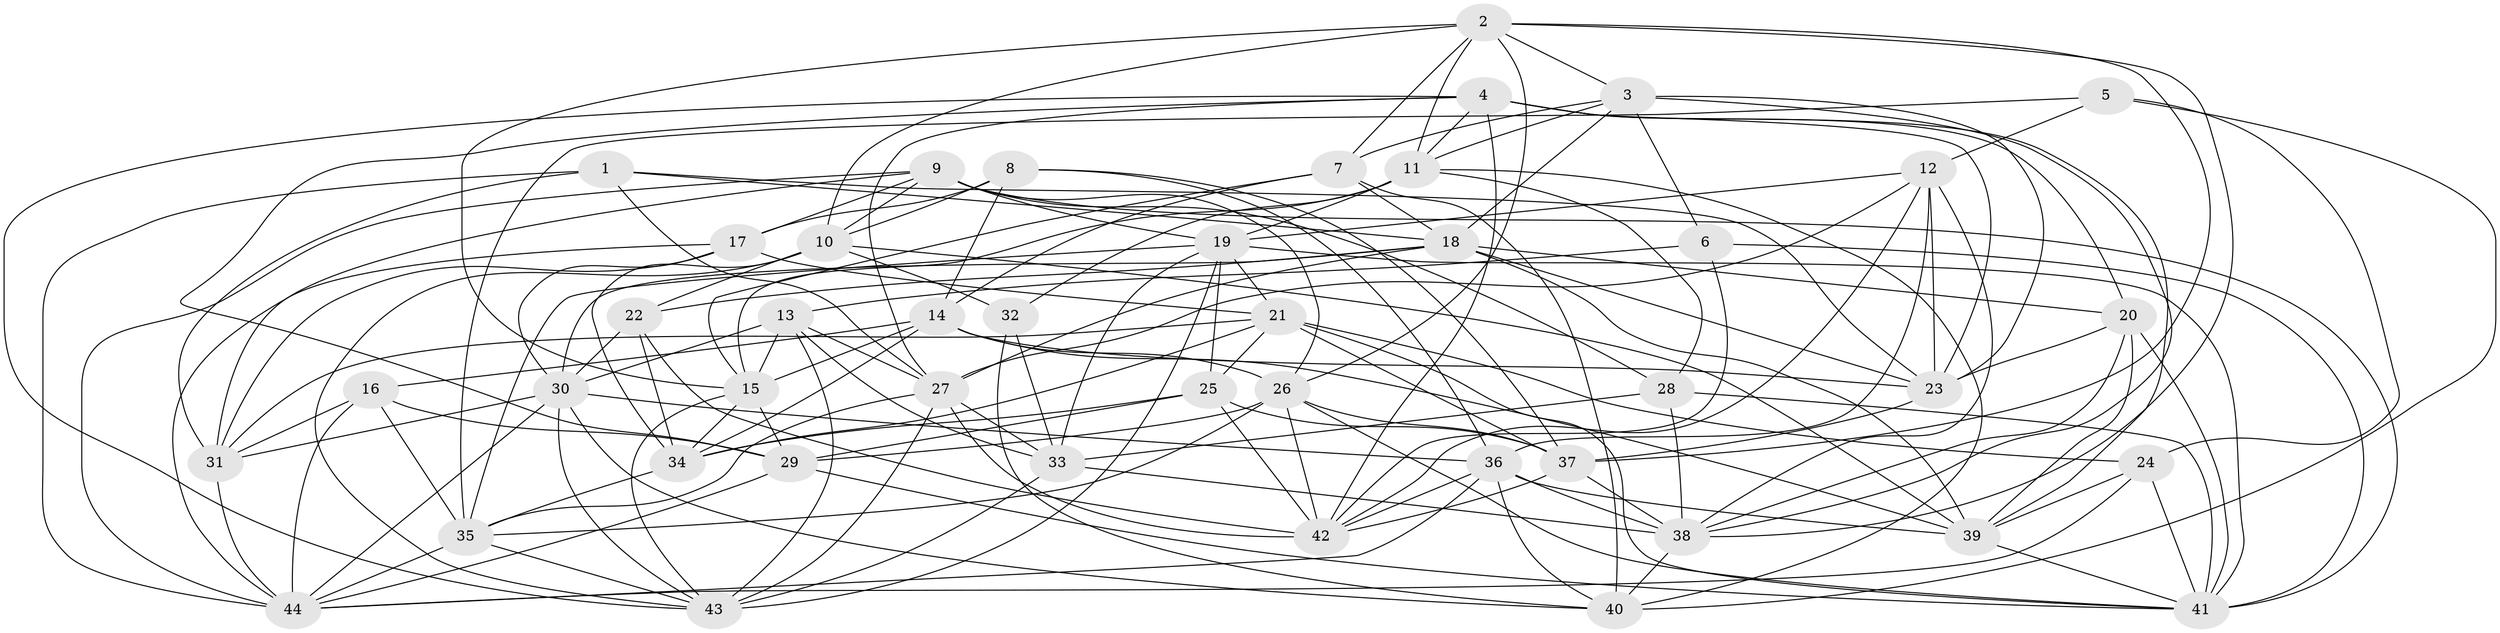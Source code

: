 // original degree distribution, {4: 1.0}
// Generated by graph-tools (version 1.1) at 2025/38/03/04/25 23:38:15]
// undirected, 44 vertices, 158 edges
graph export_dot {
  node [color=gray90,style=filled];
  1;
  2;
  3;
  4;
  5;
  6;
  7;
  8;
  9;
  10;
  11;
  12;
  13;
  14;
  15;
  16;
  17;
  18;
  19;
  20;
  21;
  22;
  23;
  24;
  25;
  26;
  27;
  28;
  29;
  30;
  31;
  32;
  33;
  34;
  35;
  36;
  37;
  38;
  39;
  40;
  41;
  42;
  43;
  44;
  1 -- 18 [weight=1.0];
  1 -- 23 [weight=1.0];
  1 -- 27 [weight=1.0];
  1 -- 31 [weight=2.0];
  1 -- 44 [weight=1.0];
  2 -- 3 [weight=1.0];
  2 -- 7 [weight=1.0];
  2 -- 10 [weight=1.0];
  2 -- 11 [weight=2.0];
  2 -- 15 [weight=1.0];
  2 -- 26 [weight=2.0];
  2 -- 37 [weight=1.0];
  2 -- 38 [weight=1.0];
  3 -- 6 [weight=2.0];
  3 -- 7 [weight=1.0];
  3 -- 11 [weight=1.0];
  3 -- 18 [weight=1.0];
  3 -- 23 [weight=1.0];
  3 -- 38 [weight=1.0];
  4 -- 11 [weight=1.0];
  4 -- 20 [weight=1.0];
  4 -- 23 [weight=1.0];
  4 -- 27 [weight=1.0];
  4 -- 29 [weight=1.0];
  4 -- 39 [weight=1.0];
  4 -- 42 [weight=1.0];
  4 -- 43 [weight=1.0];
  5 -- 12 [weight=2.0];
  5 -- 24 [weight=2.0];
  5 -- 35 [weight=1.0];
  5 -- 40 [weight=1.0];
  6 -- 13 [weight=2.0];
  6 -- 41 [weight=1.0];
  6 -- 42 [weight=1.0];
  7 -- 14 [weight=1.0];
  7 -- 15 [weight=1.0];
  7 -- 18 [weight=1.0];
  7 -- 40 [weight=1.0];
  8 -- 10 [weight=1.0];
  8 -- 14 [weight=2.0];
  8 -- 17 [weight=1.0];
  8 -- 36 [weight=1.0];
  8 -- 37 [weight=1.0];
  9 -- 10 [weight=1.0];
  9 -- 17 [weight=1.0];
  9 -- 19 [weight=1.0];
  9 -- 26 [weight=1.0];
  9 -- 28 [weight=1.0];
  9 -- 31 [weight=1.0];
  9 -- 41 [weight=1.0];
  9 -- 44 [weight=1.0];
  10 -- 22 [weight=2.0];
  10 -- 32 [weight=2.0];
  10 -- 34 [weight=1.0];
  10 -- 39 [weight=1.0];
  10 -- 43 [weight=1.0];
  11 -- 15 [weight=1.0];
  11 -- 19 [weight=2.0];
  11 -- 28 [weight=1.0];
  11 -- 32 [weight=1.0];
  11 -- 40 [weight=1.0];
  12 -- 19 [weight=1.0];
  12 -- 23 [weight=1.0];
  12 -- 27 [weight=1.0];
  12 -- 36 [weight=1.0];
  12 -- 38 [weight=1.0];
  12 -- 42 [weight=1.0];
  13 -- 15 [weight=1.0];
  13 -- 27 [weight=2.0];
  13 -- 30 [weight=1.0];
  13 -- 33 [weight=1.0];
  13 -- 43 [weight=1.0];
  14 -- 15 [weight=1.0];
  14 -- 16 [weight=1.0];
  14 -- 23 [weight=1.0];
  14 -- 26 [weight=1.0];
  14 -- 34 [weight=2.0];
  14 -- 39 [weight=1.0];
  15 -- 29 [weight=1.0];
  15 -- 34 [weight=1.0];
  15 -- 43 [weight=1.0];
  16 -- 29 [weight=2.0];
  16 -- 31 [weight=1.0];
  16 -- 35 [weight=1.0];
  16 -- 44 [weight=1.0];
  17 -- 21 [weight=1.0];
  17 -- 30 [weight=1.0];
  17 -- 31 [weight=1.0];
  17 -- 44 [weight=1.0];
  18 -- 20 [weight=1.0];
  18 -- 22 [weight=2.0];
  18 -- 23 [weight=1.0];
  18 -- 27 [weight=1.0];
  18 -- 30 [weight=1.0];
  18 -- 39 [weight=1.0];
  19 -- 21 [weight=1.0];
  19 -- 25 [weight=1.0];
  19 -- 33 [weight=1.0];
  19 -- 35 [weight=1.0];
  19 -- 41 [weight=1.0];
  19 -- 43 [weight=1.0];
  20 -- 23 [weight=1.0];
  20 -- 38 [weight=1.0];
  20 -- 39 [weight=1.0];
  20 -- 41 [weight=1.0];
  21 -- 24 [weight=1.0];
  21 -- 25 [weight=1.0];
  21 -- 31 [weight=1.0];
  21 -- 34 [weight=1.0];
  21 -- 37 [weight=1.0];
  21 -- 41 [weight=1.0];
  22 -- 30 [weight=2.0];
  22 -- 34 [weight=1.0];
  22 -- 42 [weight=1.0];
  23 -- 37 [weight=1.0];
  24 -- 39 [weight=1.0];
  24 -- 41 [weight=1.0];
  24 -- 44 [weight=1.0];
  25 -- 29 [weight=1.0];
  25 -- 34 [weight=1.0];
  25 -- 37 [weight=1.0];
  25 -- 42 [weight=1.0];
  26 -- 29 [weight=1.0];
  26 -- 35 [weight=1.0];
  26 -- 37 [weight=1.0];
  26 -- 41 [weight=1.0];
  26 -- 42 [weight=2.0];
  27 -- 33 [weight=1.0];
  27 -- 35 [weight=1.0];
  27 -- 42 [weight=1.0];
  27 -- 43 [weight=1.0];
  28 -- 33 [weight=2.0];
  28 -- 38 [weight=1.0];
  28 -- 41 [weight=1.0];
  29 -- 41 [weight=1.0];
  29 -- 44 [weight=1.0];
  30 -- 31 [weight=1.0];
  30 -- 36 [weight=1.0];
  30 -- 40 [weight=1.0];
  30 -- 43 [weight=1.0];
  30 -- 44 [weight=1.0];
  31 -- 44 [weight=1.0];
  32 -- 33 [weight=2.0];
  32 -- 40 [weight=1.0];
  33 -- 38 [weight=1.0];
  33 -- 43 [weight=2.0];
  34 -- 35 [weight=1.0];
  35 -- 43 [weight=1.0];
  35 -- 44 [weight=1.0];
  36 -- 38 [weight=1.0];
  36 -- 39 [weight=1.0];
  36 -- 40 [weight=1.0];
  36 -- 42 [weight=1.0];
  36 -- 44 [weight=1.0];
  37 -- 38 [weight=1.0];
  37 -- 42 [weight=1.0];
  38 -- 40 [weight=2.0];
  39 -- 41 [weight=1.0];
}
